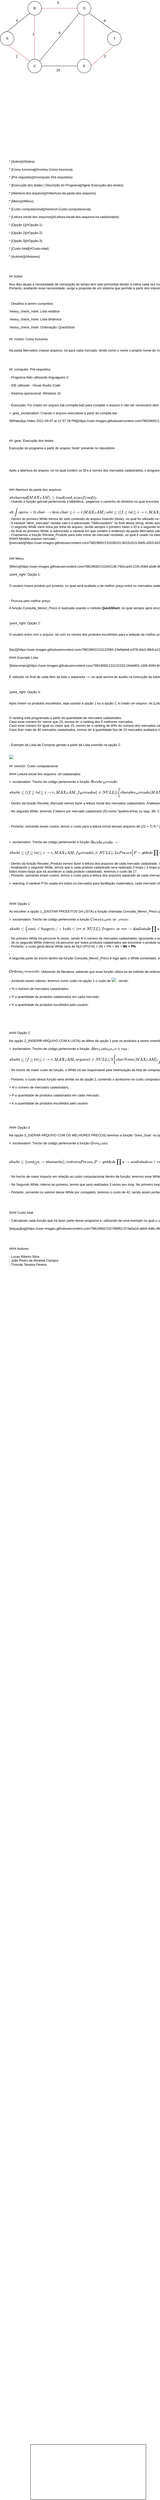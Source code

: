 <mxfile version="16.2.7" type="github">
  <diagram name="Page-1" id="42789a77-a242-8287-6e28-9cd8cfd52e62">
    <mxGraphModel dx="1038" dy="547" grid="1" gridSize="10" guides="1" tooltips="1" connect="1" arrows="1" fold="1" page="1" pageScale="1" pageWidth="1100" pageHeight="850" background="none" math="0" shadow="0">
      <root>
        <mxCell id="0" />
        <mxCell id="1" parent="0" />
        <mxCell id="430OXLAYMfgtic5GREOD-2" value="" style="ellipse;whiteSpace=wrap;html=1;aspect=fixed;" vertex="1" parent="1">
          <mxGeometry x="320" y="155" width="50" height="50" as="geometry" />
        </mxCell>
        <mxCell id="430OXLAYMfgtic5GREOD-4" value="" style="ellipse;whiteSpace=wrap;html=1;aspect=fixed;" vertex="1" parent="1">
          <mxGeometry x="420" y="45" width="50" height="50" as="geometry" />
        </mxCell>
        <mxCell id="430OXLAYMfgtic5GREOD-5" value="" style="ellipse;whiteSpace=wrap;html=1;aspect=fixed;" vertex="1" parent="1">
          <mxGeometry x="420" y="255" width="50" height="50" as="geometry" />
        </mxCell>
        <mxCell id="430OXLAYMfgtic5GREOD-6" value="" style="ellipse;whiteSpace=wrap;html=1;aspect=fixed;" vertex="1" parent="1">
          <mxGeometry x="600" y="45" width="50" height="50" as="geometry" />
        </mxCell>
        <mxCell id="430OXLAYMfgtic5GREOD-7" value="" style="ellipse;whiteSpace=wrap;html=1;aspect=fixed;" vertex="1" parent="1">
          <mxGeometry x="600" y="255" width="50" height="50" as="geometry" />
        </mxCell>
        <mxCell id="430OXLAYMfgtic5GREOD-9" value="" style="ellipse;whiteSpace=wrap;html=1;aspect=fixed;" vertex="1" parent="1">
          <mxGeometry x="710" y="155" width="50" height="50" as="geometry" />
        </mxCell>
        <mxCell id="430OXLAYMfgtic5GREOD-10" value="" style="endArrow=none;html=1;rounded=0;entryX=0;entryY=1;entryDx=0;entryDy=0;exitX=0.5;exitY=0;exitDx=0;exitDy=0;" edge="1" parent="1" source="430OXLAYMfgtic5GREOD-2" target="430OXLAYMfgtic5GREOD-4">
          <mxGeometry width="50" height="50" relative="1" as="geometry">
            <mxPoint x="350" y="155" as="sourcePoint" />
            <mxPoint x="400" y="105" as="targetPoint" />
          </mxGeometry>
        </mxCell>
        <mxCell id="430OXLAYMfgtic5GREOD-14" value="" style="endArrow=none;html=1;rounded=0;exitX=0;exitY=0;exitDx=0;exitDy=0;fillColor=#f8cecc;strokeColor=#b85450;" edge="1" parent="1" source="430OXLAYMfgtic5GREOD-5">
          <mxGeometry width="50" height="50" relative="1" as="geometry">
            <mxPoint x="300" y="255" as="sourcePoint" />
            <mxPoint x="350" y="205" as="targetPoint" />
          </mxGeometry>
        </mxCell>
        <mxCell id="430OXLAYMfgtic5GREOD-15" value="" style="endArrow=none;html=1;rounded=0;entryX=0;entryY=0.5;entryDx=0;entryDy=0;fillColor=#f8cecc;strokeColor=#b85450;" edge="1" parent="1" target="430OXLAYMfgtic5GREOD-6">
          <mxGeometry width="50" height="50" relative="1" as="geometry">
            <mxPoint x="470" y="70" as="sourcePoint" />
            <mxPoint x="520" y="25" as="targetPoint" />
            <Array as="points">
              <mxPoint x="490" y="70" />
            </Array>
          </mxGeometry>
        </mxCell>
        <mxCell id="430OXLAYMfgtic5GREOD-16" value="" style="endArrow=none;html=1;rounded=0;entryX=0;entryY=0.5;entryDx=0;entryDy=0;" edge="1" parent="1">
          <mxGeometry width="50" height="50" relative="1" as="geometry">
            <mxPoint x="470" y="279.5" as="sourcePoint" />
            <mxPoint x="600" y="279.5" as="targetPoint" />
            <Array as="points">
              <mxPoint x="490" y="279.5" />
            </Array>
          </mxGeometry>
        </mxCell>
        <mxCell id="430OXLAYMfgtic5GREOD-17" value="" style="endArrow=none;html=1;rounded=0;entryX=0.5;entryY=0;entryDx=0;entryDy=0;exitX=1;exitY=1;exitDx=0;exitDy=0;" edge="1" parent="1" source="430OXLAYMfgtic5GREOD-6" target="430OXLAYMfgtic5GREOD-9">
          <mxGeometry width="50" height="50" relative="1" as="geometry">
            <mxPoint x="660" y="75" as="sourcePoint" />
            <mxPoint x="732.322" y="4.998" as="targetPoint" />
          </mxGeometry>
        </mxCell>
        <mxCell id="430OXLAYMfgtic5GREOD-20" value="" style="endArrow=none;html=1;rounded=0;exitX=1;exitY=0.5;exitDx=0;exitDy=0;entryX=0.5;entryY=1;entryDx=0;entryDy=0;fillColor=#f8cecc;strokeColor=#b85450;" edge="1" parent="1" source="430OXLAYMfgtic5GREOD-7" target="430OXLAYMfgtic5GREOD-9">
          <mxGeometry width="50" height="50" relative="1" as="geometry">
            <mxPoint x="700" y="255" as="sourcePoint" />
            <mxPoint x="750" y="205" as="targetPoint" />
            <Array as="points" />
          </mxGeometry>
        </mxCell>
        <mxCell id="430OXLAYMfgtic5GREOD-21" value="" style="endArrow=none;html=1;rounded=0;exitX=1;exitY=0;exitDx=0;exitDy=0;entryX=0;entryY=1;entryDx=0;entryDy=0;" edge="1" parent="1" source="430OXLAYMfgtic5GREOD-5" target="430OXLAYMfgtic5GREOD-6">
          <mxGeometry width="50" height="50" relative="1" as="geometry">
            <mxPoint x="570" y="145" as="sourcePoint" />
            <mxPoint x="610" y="95" as="targetPoint" />
          </mxGeometry>
        </mxCell>
        <mxCell id="430OXLAYMfgtic5GREOD-23" value="" style="endArrow=none;html=1;rounded=0;entryX=0.5;entryY=1;entryDx=0;entryDy=0;exitX=0.5;exitY=0;exitDx=0;exitDy=0;fillColor=#f8cecc;strokeColor=#b85450;" edge="1" parent="1" source="430OXLAYMfgtic5GREOD-5" target="430OXLAYMfgtic5GREOD-4">
          <mxGeometry width="50" height="50" relative="1" as="geometry">
            <mxPoint x="440" y="255" as="sourcePoint" />
            <mxPoint x="490" y="205" as="targetPoint" />
          </mxGeometry>
        </mxCell>
        <mxCell id="430OXLAYMfgtic5GREOD-24" value="" style="endArrow=none;html=1;rounded=0;entryX=0.5;entryY=1;entryDx=0;entryDy=0;exitX=0.5;exitY=0;exitDx=0;exitDy=0;fillColor=#f8cecc;strokeColor=#b85450;" edge="1" parent="1">
          <mxGeometry width="50" height="50" relative="1" as="geometry">
            <mxPoint x="624.5" y="255" as="sourcePoint" />
            <mxPoint x="624.5" y="95" as="targetPoint" />
          </mxGeometry>
        </mxCell>
        <mxCell id="430OXLAYMfgtic5GREOD-25" value="S" style="text;html=1;align=center;verticalAlign=middle;resizable=0;points=[];autosize=1;strokeColor=none;fillColor=none;" vertex="1" parent="1">
          <mxGeometry x="335" y="170" width="20" height="20" as="geometry" />
        </mxCell>
        <mxCell id="430OXLAYMfgtic5GREOD-26" value="B" style="text;html=1;align=center;verticalAlign=middle;resizable=0;points=[];autosize=1;strokeColor=none;fillColor=none;" vertex="1" parent="1">
          <mxGeometry x="435" y="60" width="20" height="20" as="geometry" />
        </mxCell>
        <mxCell id="430OXLAYMfgtic5GREOD-27" value="D" style="text;html=1;align=center;verticalAlign=middle;resizable=0;points=[];autosize=1;strokeColor=none;fillColor=none;" vertex="1" parent="1">
          <mxGeometry x="615" y="60" width="20" height="20" as="geometry" />
        </mxCell>
        <mxCell id="430OXLAYMfgtic5GREOD-28" value="T" style="text;html=1;align=center;verticalAlign=middle;resizable=0;points=[];autosize=1;strokeColor=none;fillColor=none;" vertex="1" parent="1">
          <mxGeometry x="725" y="170" width="20" height="20" as="geometry" />
        </mxCell>
        <mxCell id="430OXLAYMfgtic5GREOD-29" value="E" style="text;html=1;align=center;verticalAlign=middle;resizable=0;points=[];autosize=1;strokeColor=none;fillColor=none;" vertex="1" parent="1">
          <mxGeometry x="615" y="270" width="20" height="20" as="geometry" />
        </mxCell>
        <mxCell id="430OXLAYMfgtic5GREOD-30" value="C" style="text;html=1;align=center;verticalAlign=middle;resizable=0;points=[];autosize=1;strokeColor=none;fillColor=none;" vertex="1" parent="1">
          <mxGeometry x="435" y="270" width="20" height="20" as="geometry" />
        </mxCell>
        <mxCell id="430OXLAYMfgtic5GREOD-32" value="4" style="text;html=1;align=center;verticalAlign=middle;resizable=0;points=[];autosize=1;strokeColor=none;fillColor=none;rotation=0;" vertex="1" parent="1">
          <mxGeometry x="370" y="105" width="20" height="20" as="geometry" />
        </mxCell>
        <mxCell id="430OXLAYMfgtic5GREOD-33" value="5" style="text;html=1;align=center;verticalAlign=middle;resizable=0;points=[];autosize=1;strokeColor=none;fillColor=none;" vertex="1" parent="1">
          <mxGeometry x="520" y="40" width="20" height="20" as="geometry" />
        </mxCell>
        <mxCell id="430OXLAYMfgtic5GREOD-34" value="6" style="text;html=1;align=center;verticalAlign=middle;resizable=0;points=[];autosize=1;strokeColor=none;fillColor=none;rotation=0;" vertex="1" parent="1">
          <mxGeometry x="690" y="105" width="20" height="20" as="geometry" />
        </mxCell>
        <mxCell id="430OXLAYMfgtic5GREOD-35" value="1" style="text;html=1;align=center;verticalAlign=middle;resizable=0;points=[];autosize=1;strokeColor=none;fillColor=none;" vertex="1" parent="1">
          <mxGeometry x="430" y="155" width="20" height="20" as="geometry" />
        </mxCell>
        <mxCell id="430OXLAYMfgtic5GREOD-36" value="2" style="text;html=1;align=center;verticalAlign=middle;resizable=0;points=[];autosize=1;strokeColor=none;fillColor=none;" vertex="1" parent="1">
          <mxGeometry x="690" y="235" width="20" height="20" as="geometry" />
        </mxCell>
        <mxCell id="430OXLAYMfgtic5GREOD-37" value="10" style="text;html=1;align=center;verticalAlign=middle;resizable=0;points=[];autosize=1;strokeColor=none;fillColor=none;" vertex="1" parent="1">
          <mxGeometry x="515" y="285" width="30" height="20" as="geometry" />
        </mxCell>
        <mxCell id="430OXLAYMfgtic5GREOD-38" value="2" style="text;html=1;align=center;verticalAlign=middle;resizable=0;points=[];autosize=1;strokeColor=none;fillColor=none;" vertex="1" parent="1">
          <mxGeometry x="370" y="235" width="20" height="20" as="geometry" />
        </mxCell>
        <mxCell id="430OXLAYMfgtic5GREOD-39" value="8&lt;br&gt;" style="text;html=1;align=center;verticalAlign=middle;resizable=0;points=[];autosize=1;strokeColor=none;fillColor=none;" vertex="1" parent="1">
          <mxGeometry x="525" y="150" width="20" height="20" as="geometry" />
        </mxCell>
        <mxCell id="430OXLAYMfgtic5GREOD-167" value="" style="swimlane;startSize=0;" vertex="1" parent="1">
          <mxGeometry x="430" y="8920" width="420" height="200" as="geometry" />
        </mxCell>
        <mxCell id="430OXLAYMfgtic5GREOD-166" value="&lt;h1 align=&quot;center&quot;&gt; &#xa; Trabalho AEDS|CEFET &#xa;&lt;/h1&gt;&#xa;&#xa;&lt;h4 align=&quot;center&quot;&gt;	&#xa;  Esse projeto é uma aplicação que seleciona a partir dos dados dos produtos dos mercados (varejos em geral) cadastrados os melhores preços escolhidos pelo usuário, imprimindo e criando um arquivo .txt dos resultados obtidos &#xa;&lt;/h4&gt;&#xa;&lt;h1&gt;&lt;/h1&gt;&#xa;&#xa;&lt;!--ts--&gt;&#xa;* [Sobre](#Sobre)&#xa;&#xa;* [Como funciona](#rockey-Como-funciona)&#xa;&#xa;* [Pré requisitos](#computer-Pré-requisitos)&#xa;&#xa;* [Execução dos testes | Descrição do Programa](#gear-Execução-dos-testes)    &#xa;	&#xa;	* [Abertura dos arquivos](#Abertura-da-pasta-dos-arquivos)&#xa;&#xa;	* [Menu](#Menu) &#xa; &#xa;* [Custo computacional](#wrench-Custo-computacional)&#xa; &#xa;	* [Leitura inicial dos arquivos](#Leitura-inicial-dos-arquivos-txt-cadastrados)&#xa;&#xa;	* [Opção 1](#Opção-1)&#xa;	&#xa;	* [Opção 2](#Opção-2)&#xa;&#xa;	* [Opção 3](#Opção-3)&#xa;&#xa;	* [Custo total](#Custo-total)&#xa;	&#xa;* [Autores](#Autores)&#xa;	&#xa; &lt;!--te--&gt;  &#xa;&#xa;&#xa;## Sobre &#xa;&#xa;  Nos dias atuais a necessidade de otimização do tempo tem sido primordial devido a rotina cada vez mais acelerada. Devido à essa falta de tempo, muitas das vezes, as pessoas não têm a possibilidade de comparar preços, deixando de economizar um dinheiro que parece pouco em um primeiro momento, mas que ao longo do tempo poderá fazer falta.&#xa;Portanto, avaliando essa necessidade, surge a proposta de um sistema que permite a partir dos interesses de compra do usuário, a busca dos produtos de melhores preço, ecomizando tanto o tempo quanto o dinheiro desse usuário. Diante desse fato, e seguindo alguns sistemas já criado como presente nos sites [Zoom](https://www.zoom.com.br) e [Buscapé](https://www.buscape.com.br) nossa aplicação tem como objetivo buscar essa facilitação para esse usuário.&lt;p&gt;&#xa;&#xa; - Desafios a serem cumpridos:&#xa; &#xa;:heavy_check_mark: Lista estática&#xa;&#xa;:heavy_check_mark: Lista dinâmica&#xa;&#xa;:heavy_check_mark: Ordenação: QuickShort &#xa;&#xa;&#xa;## :rocket: Como funciona&#xa;&#xa;&lt;p&gt; Na pasta Mercados criasse arquivos .txt para cada mercado, tendo como o nome o proprio nome do mercado. Dentro desses arquivos estão os dados dos diferentes tipos de produtos cadastrados contendo o identificador, nome e preço do mesmo. Ao iniciar o programa o usuário insere um arquivo contendo as informações de todos esses mercados presente nessa pasta, no qual a partir da escolha do usuário o programa irá fazer uma busca e encontrar dentre esse mercados o produto com o menor preço e apresenta-lo a partir de um arquivo criado&lt;p&gt;&#xa;&#xa;&#xa;## :computer: Pré-requisitos&#xa;	&#xa;- Programa feito utilizando linguaguem C &#xa;	&#xa;- IDE utilizado : Visual Studio Code &#xa;	&#xa;- Sistema operacional: Windows 10&#xa;	&#xa;&#xa;- Execução: Foi criado um arquivo bat (compila.bat) para compilar o arquivo e não ser necessário abrir prompt.&#xa;&#xa;&gt; :grey_exclamation: Criando o arquivo executável a partir do compila.bat :&#xa;	&#xa;![WhatsApp Video 2021-09-07 at 12 57 28 PM](https://user-images.githubusercontent.com/78819692/132376065-cb3b814f-343b-4397-a613-1cae7eaf40bc.gif)&#xa;&#xa;	&#xa;&#xa;&#xa;## :gear: Execução dos testes&#xa;&lt;p&gt;Execução do programa a partir do arquivo &#39;teste&#39; presente no repositório&lt;p&gt;&#xa;&#xa;&#xa;&lt;p&gt;Após a abertura do arquivo .txt no qual contém os ID&#39;s e nomes dos mercados cadastrados, o programa realiza a tokenização dos nomes de cada mercado presente, (no qual contém um arquivo .txt para cada um com os dados dos produto) e faz o encaminhamento para a pasta Mercados e realiza a leitura desses arquivos.&lt;p&gt;&#xa;&#xa;	&#xa;### Abertura da pasta dos arquivos&#xa;	&#xa;```sh&#xa;    char cwd[MAX_TAM];&#xa;	getcwd(cwd, sizeof(cwd));&#xa;```&#xa;- Usando a função getcwd pertencente a biblioteca &lt;unistd.h&gt;, pegamos o caminho do diretório no qual encontra a pasta do projeto e armazenamos na variavel cwd. &#xa;	&#xa;```sh&#xa;	int opera=0;&#xa;    	char *token;&#xa;    	char leitor[MAX_TAM];&#xa;	&#xa;	while((fgets(leitor,MAX_TAM,f_Mercados)!=NULL))&#xa;	{&#xa;	char abre_mercado[MAX_TAM];&#xa;        strcpy(abre_mercado,cwd);&#xa;        strcat(abre_mercado,&quot;\\Mercados\\&quot;);&#xa;	token=strtok(leitor,&quot;-&gt;&quot;);&#xa;&#xa;        while(token!=NULL)&#xa;        {        &#xa;            char copia[MAX_TAM];&#xa;            strcpy(copia,token);&#xa;&#xa;            if(opera==0)&#xa;            {&#xa;            	int ID;                &#xa;            	ID=atoi(copia);&#xa;                m[cont_mercados].ID_mercado=ID;&#xa;                opera++;&#xa;            }else&#xa;            {   &#xa;                if(opera==1)&#xa;                {&#xa;                	strcpy(m[cont_mercados].nome_mercado,token);&#xa;                	opera++;&#xa;				}&#xa;				else&#xa;				{&#xa;					opera=0;&#xa;					break;&#xa;				}&#xa;            }         &#xa;            token=strtok(NULL,&quot;-&gt;&quot;);&#xa;        }		&#xa;        strcat(abre_mercado,m[cont_mercados].nome_mercado);&#xa;        strcat(abre_mercado,txt);&#xa;        Recebe_Produto(&amp;m[cont_mercados],abre_mercado);&#xa;	cont_mercados++;	&#xa;	}&#xa;```  &#xa;- Dentro do primeiro While iremos ler todo conteúdo do arquivo inserido (teste), no qual foi utilizado na tokenização o separador &lt;strong&gt;-&gt;&lt;/strong&gt;.&#xa;- A variável &quot;abre_mercado&quot; recebe cwd e é adicionado &quot;\\\Mercaodos\\\&quot; no final dessa string, tendo assim salva o endereço dentro da pasta Mercados.&#xa;- O segundo While varre linha por linha do arquivo, sendo sempre o primeiro token o ID e o segundo token o nome do mercado, adicionando ambos em uma lista estática.&#xa;- Ao final do primeiro While, é adicionado a variável em que contém o endereço da pasta Mercados (abre_mercado) o nome do mercado e o .txt, tendo assim o endereço do arquivo .txt dos dados mercado de cada um, sendo o nome desses arquivos o proprio nome do mercado.&#xa;- Chamamos a função Recebe_Produto para todo nome de mercado recebido, no qual é usado na tokenização o mesmo separador &lt;strong&gt;-&gt;&lt;/strong&gt;, tendo a ordem a cada linha percorrida o ID, nome do produto e o preço.&#xa;##### Modelo arquivo mercado :&#xa;![mercado](https://user-images.githubusercontent.com/78819692/131039101-6015c913-34d5-4353-8431-84b1d131f9e9.png)&#xa;&#xa;&#xa;	&#xa;### Menu &#xa;&#xa;![Menu](https://user-images.githubusercontent.com/78819692/131042136-760cca43-21f5-4084-a0d6-8f1ee5d4e029.png)&#xa;&#xa;:point_right: Opção 1:&#xa;	&#xa;&lt;p&gt;O usuário insere produto por produto, no qual será avaliado o de melhor preço entre os mercados cadastrados e adicionado em sua lista de compras (Lista dinâmica)&lt;p&gt;&#xa;	&#xa;- Procura pelo melhor preço:&#xa;&lt;p&gt;A função Consulta_Menor_Preco é realizada usando o método &lt;strong&gt;QuickShort&lt;/strong&gt;, no qual sempre após encontrando o produto de menor custo entre os mercados cadastrados, adiciona na lista de compras no fim do método&lt;p&gt;&#xa;	&#xa;:point_right: Opção 2:&#xa;	&#xa;&lt;p&gt;O usuário entra com o arquivo .txt com os nomes dos produtos escolhidos para a seleção de melhor preço &lt;p&gt;&#xa;	&#xa;![op2](https://user-images.githubusercontent.com/78819692/131122060-23e9a0e6-e378-4dc0-8fb9-a1094c3d9b5a.png)&#xa;	&#xa;#### Exemplo Lista &#xa;	&#xa;![listacompra](https://user-images.githubusercontent.com/78819692/131122233-194ddf01-169f-4094-847a-0ac6f75f861b.png)&#xa;	&#xa;&lt;p&gt;É utilizado no final de cada item da lista o separador -&gt;, no qual servirá de auxilio na execução da tokenização desse arquivo&lt;p&gt;&#xa;	&#xa;:point_right: Opção 3:&#xa;	&#xa;&lt;p&gt;Após inserir os produtos escolhidos, seja usando a opção 1 ou a opção 2, é criado um arquivo .txt (Lista de Compras.txt) na área de trabalho contendo em qual mercado cada produto se encontra com o menor preço e o ranking dos mercados melhor avaliado de acordo com o preço dos itens selecionados.&lt;p&gt;&#xa;&lt;p&gt; O ranking está programado a partir da quantidade de mercados cadastrados. &#xa; Caso esse número for menor que 15, iremos ter o ranking dos 5 melhores mercados.&#xa; Caso esse número for igual ou maior que 15, iremos ter o ranking de 40% do número dos mercados cadastrados.&#xa; Caso tiver mais de 40 mercados cadastrados, iremos ter a quantidade fixa de 10 mercados avaliados no ranking.&lt;/p&gt;&#xa;&#xa;- Exemplo da Lista de Compras gerado a partir da Lista inserida na opção 2:&#xa;	&#xa;&#xa;&lt;img src=&quot;https://user-images.githubusercontent.com/78819692/131125390-f90bbe4a-5bf2-4c56-b9f4-7cdd84f7dbe9.png&quot; width=&quot;400&quot;&gt;&#xa;	&#xa;## :wrench: Custo computacional&#xa;	&#xa;#### Leitura inicial dos arquivos .txt cadastrados&#xa;	&#xa;&gt; :exclamation: Trecho de código pertencente a função `Recebe_Mercado`:	&#xa;&#xa;```sh&#xa; while((fgets(leitor,MAX_TAM,f_Mercados)!=NULL))&#xa;	{&#xa;	char abre_mercado[MAX_TAM]; //+1&#xa;        strcpy(abre_mercado,cwd); //+1&#xa;        strcat(abre_mercado,&quot;\\Mercados\\&quot;); //+1&#xa;	token=strtok(leitor,&quot;-&gt;&quot;); //+1&#xa;	&#xa;        while(token!=NULL) &#xa;        {        &#xa;            char copia[MAX_TAM];   &#xa;            strcpy(copia,token);   //+2 todo loop&#xa;	 	&#xa;            if(opera==0)   &#xa;            { &#xa;            	int ID;                &#xa;            	ID=atoi(copia);  &#xa;                m[cont_mercados].ID_mercado=ID;  &#xa;                opera++;  // Custo IF = +5 (Comparação,Declaração,3 ações variaveis) &#xa;            }else&#xa;            {   &#xa;                if(opera==1)&#xa;                {&#xa;                	strcpy(m[cont_mercados].nome_mercado,token);&#xa;                	opera++; // Custo IF = +4 (Compação 1 If, Comparação 2 If, strcpy, soma)&#xa;				}&#xa;				else&#xa;				{&#xa;					opera=0;&#xa;					break;  //Custo Else +4 (Compação 1 If, Comparação 2 If, ação variavel, break) &#xa;				}&#xa;            }&#xa;            token=strtok(NULL,&quot;-&gt;&quot;);&#xa;        }&#xa;		&#xa;        strcat(abre_mercado,m[cont_mercados].nome_mercado);  //+1&#xa;        strcat(abre_mercado,txt);  //+1&#xa;        Recebe_Produto(&amp;m[cont_mercados],abre_mercado);  //+27&#xa;	cont_mercados++;  //+1	&#xa;	}&#xa;```&#xa;	&#xa;- Dentro da função Recebe_Mercado iremos fazer a leitura inicial dos mercados cadastrados. Analisando o trecho de maior custo dentro dessa função, na qual esta em função de N (números de mercados cadastrados) temos no primeiro While N loops a serem processados.Em um primeiro momento, ignorando o segundo While, temos como custo computacional de 7 + 27P nesse primeiro While ( 7 com ações simples de custo singular e 27P da função `Recebe_Produto`, função essa a ser demostrada) Sendo igual a 7 + 27P.&#xa;&#xa;- No segundo While, teremos 3 tokens por mercado cadastrado (ID,nome,&quot;quebra-linha) ou seja, 3N. Calculando as 3 entradas nesse while, vemos que na primeira entrada (Condição do primeiro IF) teremos o custo de +7, na segunda entrada ( Condição do 2 IF) o custo de +6 e na ultima entrada o custo de +6 somando assim um total de 19 de custo, que somado com +3 do strtok a cada loop. Portanto a cada mercado cadastrado teremos 22 de custo nesse While, que é igual a 22 &lt;p&gt;&#xa;	&#xa;- Portanto, somando esses custos, temos o custo para a leitura inicial desses arquivos de  (22 + 7) N * 27P = &lt;strong&gt;29N * 27P&lt;/strong&gt;&#xa;		&#xa;   &#xa;&#xa;&gt; :exclamation: Trecho de código pertencente a função `Recebe_Produto` :&#xa;	&#xa;```sh&#xa;while(fgets(leitor,MAX_TAM,f_Mercado)!=NULL) // Le P vezes ( P = qtidade de produtos em cada mercado)&#xa;    {&#xa;        int ID; &#xa;        float Valor;&#xa;        char Nome[MAX_TAM];&#xa;        token=strtok(leitor,&quot;-&gt;&quot;);//+4&#xa;       &#xa;        while(token!=NULL) // ENTRA 3 tokens a cada produto (ID, nome, preço)&#xa;        {   &#xa;            strcpy(copia,token); 			&#xa;            if(operador==0) &#xa;            {             &#xa;                ID=atoi(copia);&#xa;                operador++;&#xa;            } //CUSTO PRA CHEGAR NESSE IF = +4 (strcpy, comparação, 2 açoes variavel)&#xa;            else&#xa;            {&#xa;                if (operador==1)&#xa;                {&#xa;                    strcpy(Nome,token);                  &#xa;                    operador++;&#xa;                }//CUSTO PRA CHEGAR NESSE IF = +5 (strcpy, comparação 1 If,comparação 2 if,strcpy,soma)&#xa;                else&#xa;                {&#xa;                    Valor=atof(copia);&#xa;                    operador=0;&#xa;                }//CUSTO PRA CHEGAR NESSE ELSE = +5 (strcpy, comparação 1 If,comparação 2 if,2 ações variavel)&#xa;&#xa;            }&#xa;            token=strtok(NULL,&quot;-&gt;&quot;); //+1 a cada loop&#xa;        }&#xa;        LInserir(i,ID,Nome,Valor);  //+6     &#xa;	}&#xa;```&#xa;	&#xa;- Dentro da função Recebe_Produto iremos fazer a leitura dos arquivos de cada mercado cadastrado. Isolando o trecho de maior impacto no custo computacional, trecho esse que é  em função de P (sendo P o número de produtos cadastrado nesse mercado) temos o seguintes valores: No primeiro While iremos percorrer todo esse arquivo, no qual, isolando o segundo While interno a esse em um primeiro momento, temos o custo computacional de 10 ( 4 de ações singulares e 6 da função `LInserir`, função responsavel por adicionar os dados de cada produto na lista dinâmica de cada mercado).&#xa;- Analisando o segundo While, temos que a cada produto cadastrado sera realizado 3 loops ( 3 loops pois entrará 3 tokens válidos -ID,nome e preço-). No primeiro loop( Condição válida do primeiro IF) teremos o custo de +5, no segundo loop (condição válida do segundo IF) teremos o custo de +6 e por último o else, tendo o custo de +6. Sendo assim, somamdo&#xa;todos esses loops que irá acontecer a cada produto cadastrado, teremos o custo de 17.&#xa;- Portanto, somando esses custos, temos o custo para a leitura dos arquivos separado de cada mercado de (17+10)*P = &lt;strong&gt;27P&lt;/strong&gt;&#xa;	&#xa;&gt; :warning: A variável P foi usada em todos os mercados para facilitação matemática, cada mercado não necessariamente precisa ter a mesma quantidade de produtos.&#xa;	&#xa;&lt;h1&gt;&lt;/h1&gt;&#xa;	&#xa;#### Opção 1&#xa;	&#xa; Ao escolher a opção 1_(DIGITAR PRODUTOS DA LISTA) a função chamada Consulta_Menor_Preco possui dois trechos de código no qual define seu custo computacional. O primeiro trecho refere-se a estrutura While no qual irá procurar em cada mercado o produto selecionado e adiciona-lo a uma lista estática.&#xa;&#xa;&gt; :exclamation: Trecho de código pertencente a função `Consulta_Menor_Preco` :&#xa;	&#xa;```sh&#xa;	&#xa;   while(cont_linhas&lt;n_linhas) //Entrará N vezes, N = número de mercados&#xa;    {&#xa;        rider=m[cont_linhas].first-&gt;prox;  //+1&#xa;        while(rider!=NULL)  //Irá percorrer todo a lista de produtos do mercado até encontrar &#xa;        {&#xa;            if(strcmp(rider-&gt;p.nome_produto,nome)==0) //+1&#xa;            {                &#xa;                Insere_Produto(&amp;l,rider-&gt;p.valor,m[cont_linhas].ID_mercado,rider-&gt;p.ID_produto,rider-&gt;p.nome_produto,m[cont_linhas].nome_mercado); //6&#xa;                break;&#xa;            }&#xa;            rider=rider-&gt;prox;  //+1&#xa;        }&#xa;        cont_linhas++; //+1&#xa;    }&#xa;```&#xa;	&#xa;- No primeiro While irá percorrer N vezes, sendo N o número de mercados cadastrados. Ignorando o segundo While (interno a esse), temos que a cada loop dessa primeiro While teremos o custo de +2 a cada loop.&#xa;- Já no segundo While (interno) irá percorrer por todos produtos cadastrados ate encontrar o produto selecionado pelo usuário. &lt;strong&gt; Para fins de facilitação matemática iremos considerar a variável P para a quantidade de produtos em todos os mercados e que encontraremos esse produto sempre no meio dessa lista, ou seja, P/2 &lt;/strong&gt;. Sendo assim, esse While irá percorrer P/2 vezes e, a cada loop, irá realizar +2 de custo e, uma vez o IF sendo validado, +6 de custo referente a função `Insere_Produto`.&#xa;- Portanto, o custo geral desse While será de N(2+2P/2+6) = 2N + PN + 6N = &lt;strong&gt;8N + PN&lt;/strong&gt;.&#xa;&#xa;\&#xa;A segunda parte do trecho dentro da função  Consulta_Menor_Preco é logo após o While comentado, em que assim que adicionado dentro da lista as informações do produto (ID,nome,preço) de cada mercado no qual ele se encontra, é chamado a função `Ordena_Crescente`, em que utilizará do modelo de ordenação &lt;strong&gt;QuickShort&lt;/strong&gt; para ordenar o produto em ordem de preço crescente dentro dessa lista &#xa;	&#xa;&#xa; `Ordena_Crescente`:  Utilizando da literatura, sabendo que essa função utiliza-se do método de ordenação &lt;strong&gt;QuickShort&lt;/strong&gt;, temos como caso médio &lt;img src=&quot;https://user-images.githubusercontent.com/78819692/131732133-5f09ebb2-607b-4059-a8f0-746f6ac8501f.png&quot; width=&quot;70&quot;&gt; matematicamente provada como demostrado no site [khanacademy](https://www.khanacademy.org/computing/computer-science/algorithms/quick-sort/a/analysis-of-quicksort). Como N na equação significa a quantidade de elementos dentro dessa lista a ser ordenada e, considerando que cada mercado tem um produto do qual o usuário escolheu, podemos substituir essa variável N como sendo a quantidade de mercados cadastrados.&#xa;	&#xa;- Juntando esses valores, teremos como custo na opção 1 o custo de &lt;img src=&quot;https://user-images.githubusercontent.com/78819692/131744845-d20c8f7e-b214-4b67-88be-9096086eaa10.png&quot; width=&quot;100&quot;&gt; , sendo:&#xa;	&#xa;	&gt; N o número de mercados cadastrados;&#xa;	&#xa;	&gt; P a quantidade de produtos cadastrados em cada mercado;&#xa;	&#xa;	&gt; K a quantidade de produtos escolhidos pelo usuário.&#xa;	&#xa;	&#xa;&lt;h1&gt;&lt;/h1&gt;&#xa;	&#xa;	&#xa;#### Opção 2&#xa;	&#xa;Na opção 2_(INSERIR ARQUIVO COM A LISTA) se difere da opção 1 pois os produtos a serem inseridos pelo usuário será por meio de um arquivo informando os produtos. Portanto, será feito uma tokenização desse arquivo para que assim chamar a função `Consulta_Menor_Preco` estudada na opção 1.&#xa;	&#xa;&gt; :exclamation: Trecho de código pertencente a função `Abre_Lista_De_Compras` :&#xa;	&#xa;```sh&#xa; while(fgets(leitor,MAX_TAM,arquivo)!=NULL)  //3&#xa;    {&#xa;        char Nome[MAX_TAM];&#xa;        int operador=0;&#xa;        token=strtok(leitor,&quot;-&gt;&quot;);&#xa;&#xa;        while(token!=NULL)&#xa;        {   &#xa;            strcpy(Nome,token);			&#xa;            if(operador==0)&#xa;            {&#xa;                Consulta_Menor_Preco(m,Nome,Lista_Final,n_linhas);&#xa;                operador++;                &#xa;            }        &#xa;            token=strtok(NULL,&quot;-&gt;&quot;);&#xa;        }     &#xa;    }	&#xa;```&#xa;	&#xa;- No trecho de maior custo da função, o While irá ser responsável pela tokenização da lista de compras (usando o serapador &lt;strong&gt;-&gt;&lt;/strong&gt;) e a partir disso chamar a função Consulta_Menor_Preco para cada produto. No While mais interno, a cada produto na lista ele entrará 2 vezes, no qual a cada vez realizado o loop o custo será de +4 + o custo da função Consulta_Menor_Preço.&#xa;&#xa;- Portanto, o custo dessa função será similar ao da opção 2, contendo o acréscimo no custo computacional referente a essa tokenização  &lt;img src=&quot;https://user-images.githubusercontent.com/78819692/132346310-54da7b5a-8b3e-4cf5-b018-34597389d542.png&quot; width=&quot;100&quot;&gt; , sendo:&#xa;	&#xa;	&gt; N o número de mercados cadastrados;&#xa;	&#xa;	&gt; P a quantidade de produtos cadastrados em cada mercado;&#xa;	&#xa;	&gt; K a quantidade de produtos escolhidos pelo usuário.&#xa;&#xa;	&#xa;&lt;h1&gt;&lt;/h1&gt;&#xa;	&#xa;#### Opção 3&#xa;&#xa;Na opção 3_(GERAR ARQUIVO COM OS MELHORES PRECOS) teremos a função ´Gera_Guia´ no qual irá criar ou subscrever o arquivo Lista de compras.txt com os resultados obtidos&#xa;	&#xa;&gt; :exclamation: Trecho de código pertencente a função `Gera_Guia`:&#xa;&#xa;	&#xa;```sh	&#xa;	&#xa;    while(cont_produtos&lt;l-&gt;tamanho) // entrara P vezes, P=qntidade de produtos na lista de compras&#xa;    {  &#xa;        char gera_linha[MAX_TAM]=&quot;&quot;; //+1&#xa;        char separador0[MAX_TAM]=&quot;   [&quot;,separador1[MAX_TAM]=&quot;\t\t[&quot;,separador2[MAX_TAM]=&quot;]&quot;; //+1&#xa;        int cont_op=0; //+1&#xa;        &#xa;        while(cont_op&lt;3) // entrará 3 vezes //No primeiro (loop = +7) | No segundo ( loop = )&#xa;        {   &#xa;            if(cont_op==0) //+1&#xa;            {   &#xa;				strcat(gera_linha,separador0);  //+1&#xa;                strcat(gera_linha,l-&gt;best[cont_produtos].nome_produto);  //+1&#xa;            }&#xa;            if(cont_op==1) //+1&#xa;            {   &#xa;                strcat(gera_linha,separador1);  //+1&#xa;                strcat(gera_linha,l-&gt;best[cont_produtos].Market);  //+1&#xa;                i=0;  //+1&#xa;                &#xa;                while(i&lt;n_mercado) //entrará N/2     N = números de mercados&#xa;                {&#xa;                    if(strcmp(l-&gt;best[cont_produtos].Market,Ranking_Mercados.best[i].Market)==0) //+1&#xa;                    {&#xa;                        Ranking_Mercados.best[i].valor=Ranking_Mercados.best[i].valor+1;//+1&#xa;                        break; //+1&#xa;                    }&#xa;                    i++; // +1&#xa;                }              &#xa;            }&#xa;            if (cont_op==2) &#xa;            {&#xa;                strcat(gera_linha,separador1);&#xa;                char convertido[MAX_TAM];&#xa;                strcat(gera_linha,&quot;R$&quot;);&#xa;            	sprintf(convertido, &quot;%.2f&quot;, l-&gt;best[cont_produtos].valor);&#xa;                strcat(gera_linha,convertido);&#xa;            }&#xa;            strcat(gera_linha,separador2);&#xa;            cont_op++;&#xa;        }&#xa;        strcat(gera_linha,&quot;\n&quot;);&#xa;		fputs(gera_linha,arquivo);&#xa;        cont_produtos++;&#xa;    }	&#xa;	&#xa;```&#xa; &#xa;- No trecho de maior impacto em relação ao custo computacional dentro da função, teremos esse While no qual tera seus loops K vezes, sendo K = Produtos Escolhidos. Sem contar com o While interno, temos que o custo dele será de +7 a cada loop.&#xa;&#xa;- No Segundo While, interno ao primeiro, temos que será realizados 3 vezes seu loop. No primeiro loop, atendendo ao primeiro if, temos +7. No segundo loop, atendendo a condição do segundo if, teremos o custo de +27. No terceiro loop teremos o valor de +8. &#xa;&#xa;- Portanto, somando os valores desse While por comppleto, teremos o custo de 42, sendo assim portanto &lt;strong&gt;42K&lt;/strong&gt;, K= Produtos escolhidos.&#xa;	&#xa;&lt;h1&gt;&lt;/h1&gt;&#xa;	&#xa;#### Custo total&#xa;	&#xa;- Calculando cada função que irá fazer parte desse programa e, utilizando de uma exemplo no qual o usuário irá utilizar da opção 2, em que ira inserir uma lista de compras, teremos o custo computacional de: &#xa;	&#xa;	![equaçãog](https://user-images.githubusercontent.com/78819692/132768951-074a0a18-a6b9-4d8c-86ef-29c35b217782.png)&#xa;	&#xa;&lt;h1&gt;&lt;/h1&gt;&#xa;	&#xa;#### Autores&#xa;	&#xa;- Lucas Ribeiro Silva&#xa;- João Pedro de Almeida Campos &#xa;- Thomás Teixeira Pereira" style="text;whiteSpace=wrap;html=1;" vertex="1" parent="430OXLAYMfgtic5GREOD-167">
          <mxGeometry x="-80" y="-8560" width="550" height="8160" as="geometry" />
        </mxCell>
      </root>
    </mxGraphModel>
  </diagram>
</mxfile>
